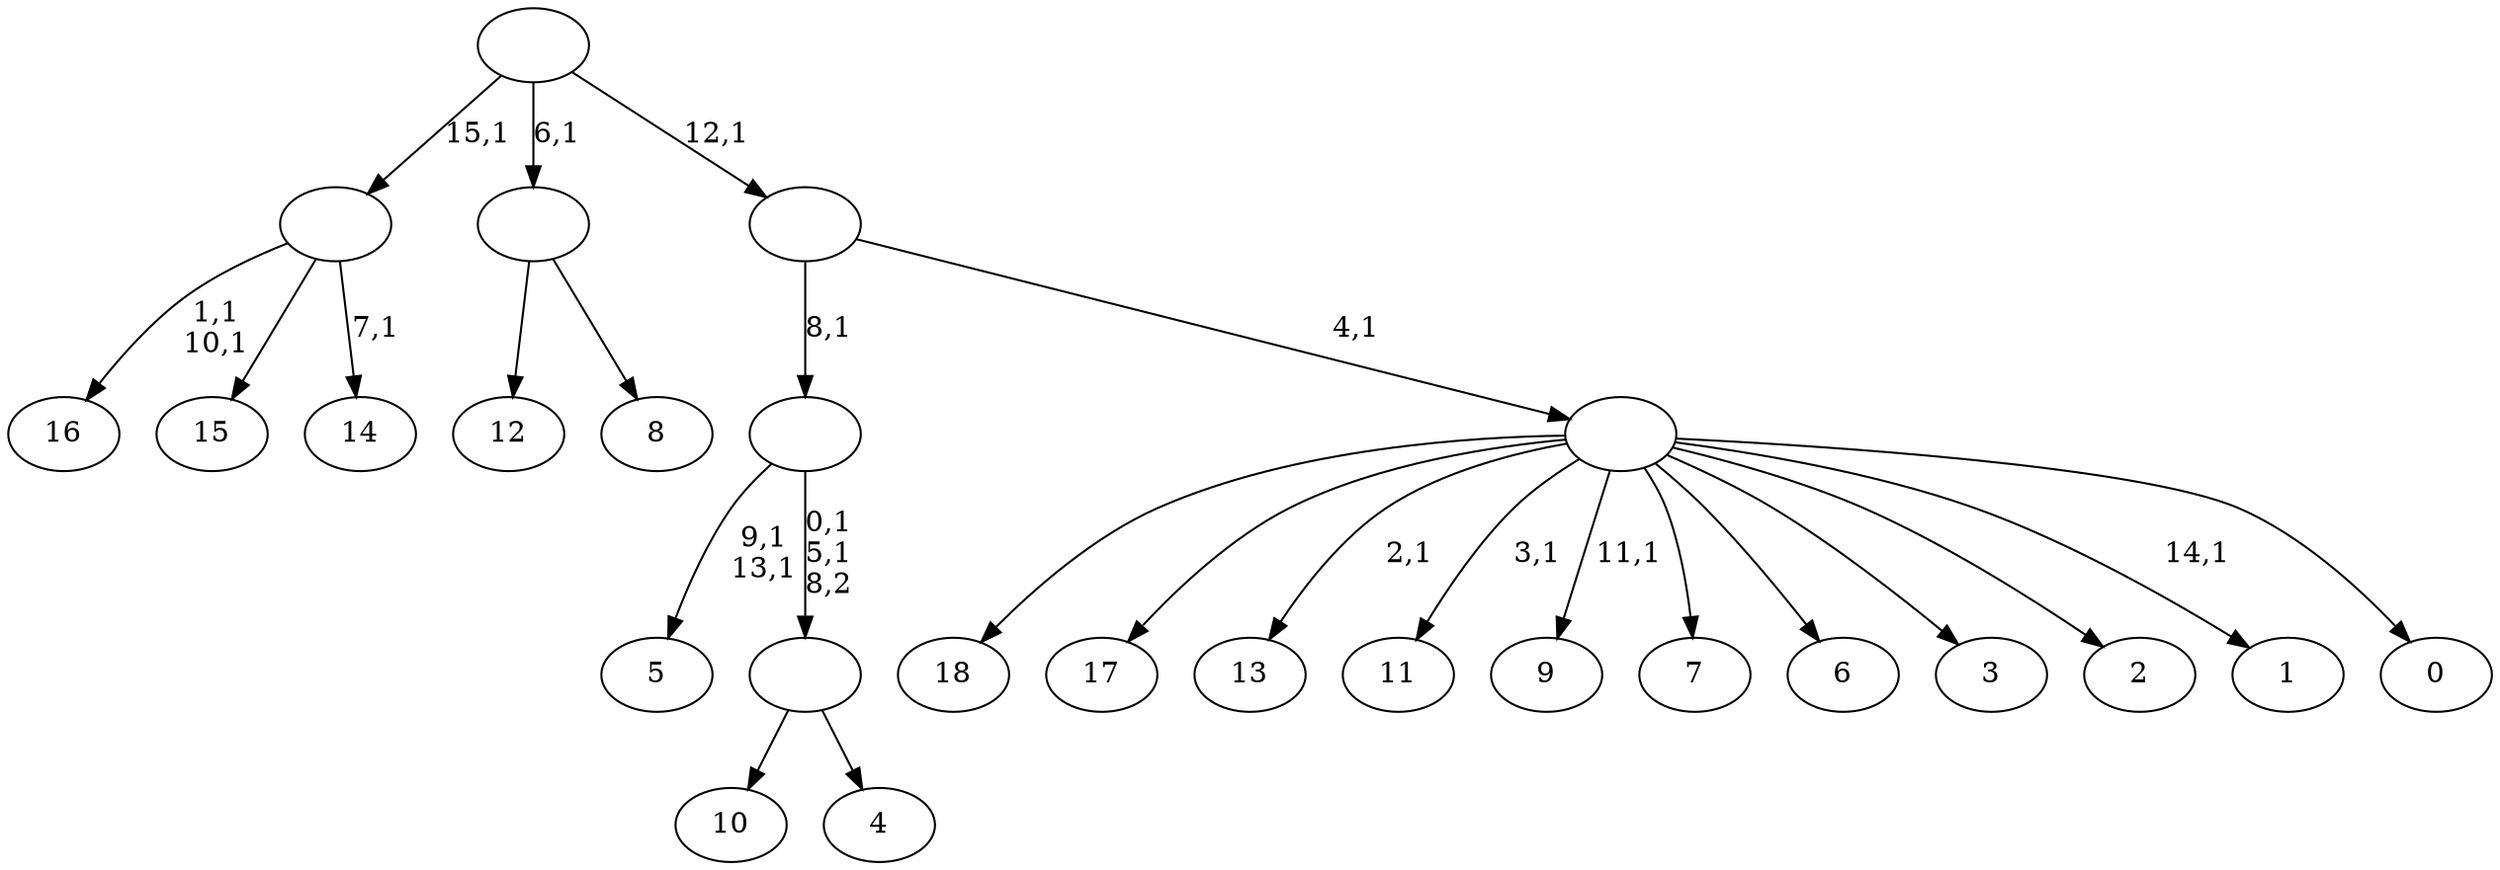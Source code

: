 digraph T {
	35 [label="18"]
	34 [label="17"]
	33 [label="16"]
	30 [label="15"]
	29 [label="14"]
	27 [label=""]
	26 [label="13"]
	24 [label="12"]
	23 [label="11"]
	21 [label="10"]
	20 [label="9"]
	18 [label="8"]
	17 [label=""]
	16 [label="7"]
	15 [label="6"]
	14 [label="5"]
	11 [label="4"]
	10 [label=""]
	8 [label=""]
	7 [label="3"]
	6 [label="2"]
	5 [label="1"]
	3 [label="0"]
	2 [label=""]
	1 [label=""]
	0 [label=""]
	27 -> 29 [label="7,1"]
	27 -> 33 [label="1,1\n10,1"]
	27 -> 30 [label=""]
	17 -> 24 [label=""]
	17 -> 18 [label=""]
	10 -> 21 [label=""]
	10 -> 11 [label=""]
	8 -> 10 [label="0,1\n5,1\n8,2"]
	8 -> 14 [label="9,1\n13,1"]
	2 -> 5 [label="14,1"]
	2 -> 20 [label="11,1"]
	2 -> 23 [label="3,1"]
	2 -> 26 [label="2,1"]
	2 -> 35 [label=""]
	2 -> 34 [label=""]
	2 -> 16 [label=""]
	2 -> 15 [label=""]
	2 -> 7 [label=""]
	2 -> 6 [label=""]
	2 -> 3 [label=""]
	1 -> 8 [label="8,1"]
	1 -> 2 [label="4,1"]
	0 -> 27 [label="15,1"]
	0 -> 17 [label="6,1"]
	0 -> 1 [label="12,1"]
}
